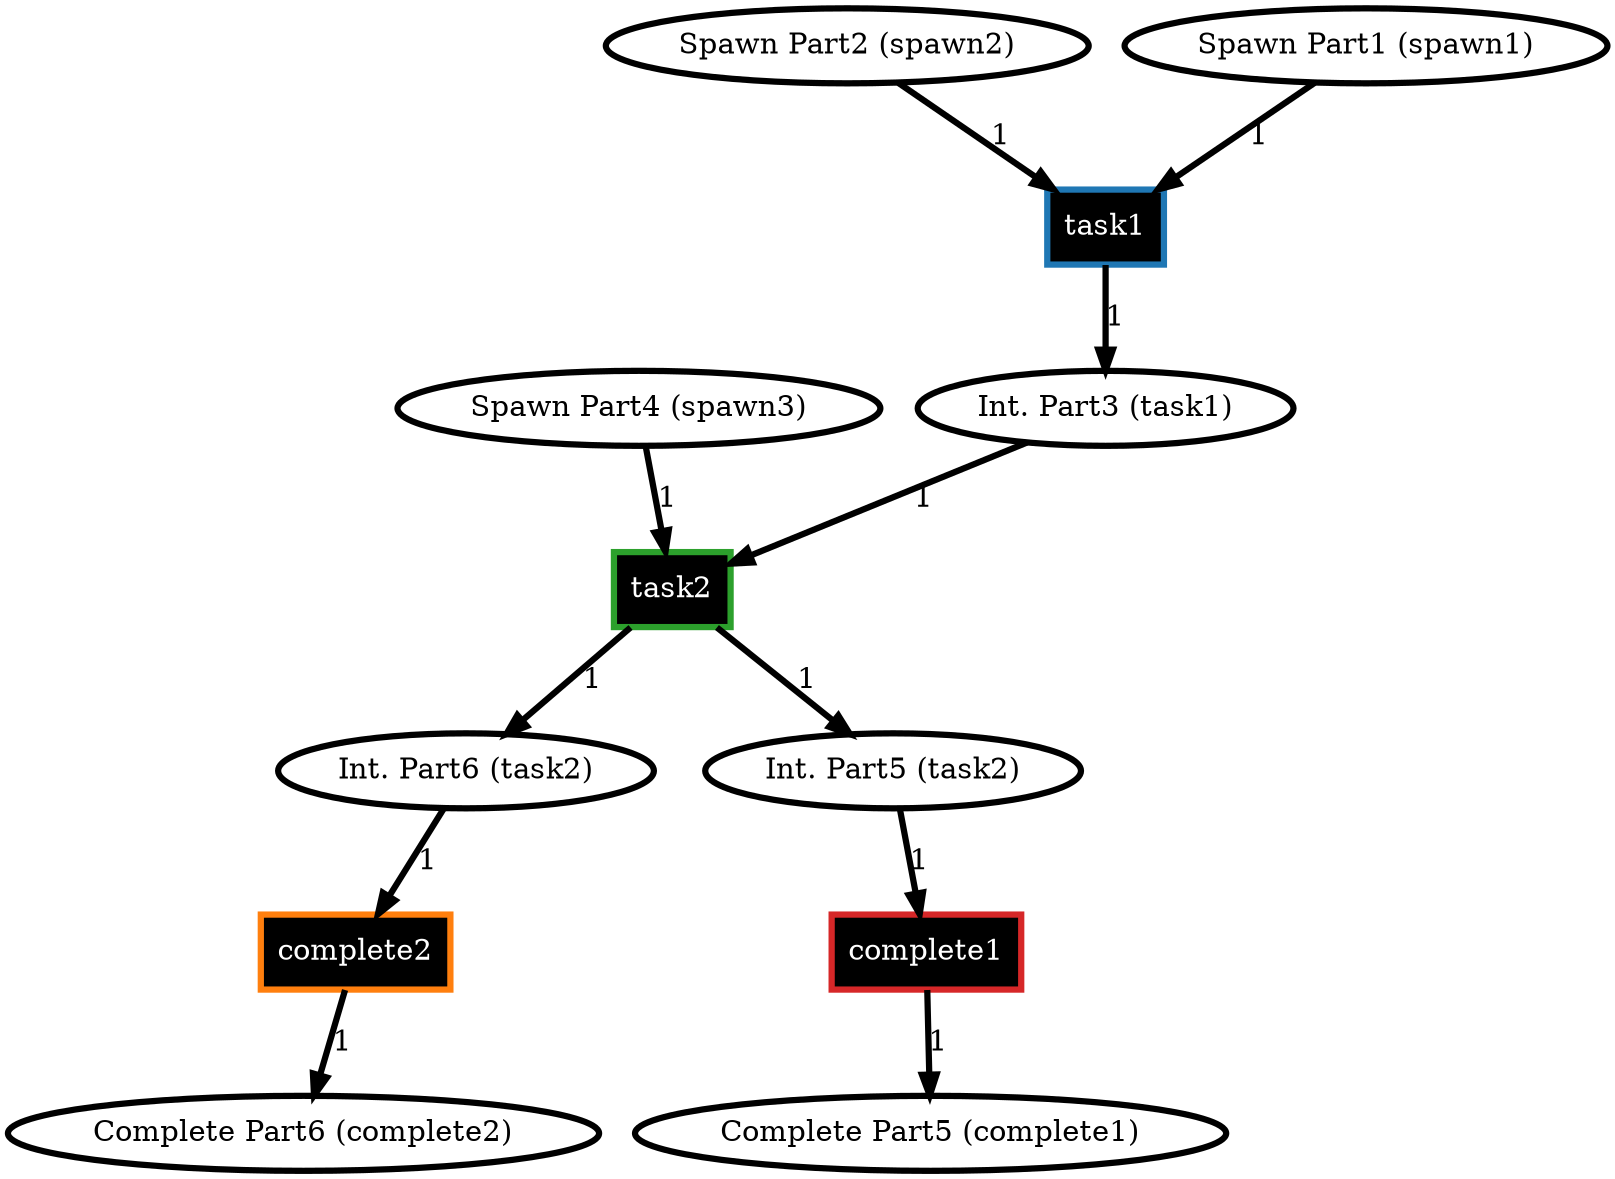 digraph Job_1 {
// Place Int. Part6 (task2)
	207977322566779479179776193103645023769 [label="Int. Part6 (task2)",style=filled,fillcolor="#FFFFFF",penwidth=3];
// Place Spawn Part2 (spawn2)
	63018974869288933728985023870163840710 [label="Spawn Part2 (spawn2)",style=filled,fillcolor="#FFFFFF",penwidth=3];
// Place Spawn Part4 (spawn3)
	184981442229250902479746046818993636492 [label="Spawn Part4 (spawn3)",style=filled,fillcolor="#FFFFFF",penwidth=3];
// Place Complete Part6 (complete2)
	134948607320230549856773499933025651462 [label="Complete Part6 (complete2)",style=filled,fillcolor="#FFFFFF",penwidth=3];
// Place Spawn Part1 (spawn1)
	199868211828822038842688476800673532440 [label="Spawn Part1 (spawn1)",style=filled,fillcolor="#FFFFFF",penwidth=3];
// Place Int. Part3 (task1)
	128816871634388558649222932144743341395 [label="Int. Part3 (task1)",style=filled,fillcolor="#FFFFFF",penwidth=3];
// Place Complete Part5 (complete1)
	301213248837117333074977687146648545557 [label="Complete Part5 (complete1)",style=filled,fillcolor="#FFFFFF",penwidth=3];
// Place Int. Part5 (task2)
	98992170675476233448095949051941850281 [label="Int. Part5 (task2)",style=filled,fillcolor="#FFFFFF",penwidth=3];
// Transition task1
	162387685858903302086683195393881758606 [label="task1",shape=box,style=filled,fillcolor="#000000",fontcolor="#FFFFFF",color="#1F77B4",penwidth=3];
// Transition complete2
	145709053781521827266114712554681845744 [label="complete2",shape=box,style=filled,fillcolor="#000000",fontcolor="#FFFFFF",color="#FF7F0E",penwidth=3];
// Transition task2
	26365149019378388333821904493890224378 [label="task2",shape=box,style=filled,fillcolor="#000000",fontcolor="#FFFFFF",color="#2CA02C",penwidth=3];
// Transition complete1
	289521498187609716337719093244377784723 [label="complete1",shape=box,style=filled,fillcolor="#000000",fontcolor="#FFFFFF",color="#D62728",penwidth=3];
	63018974869288933728985023870163840710 -> 162387685858903302086683195393881758606 [label="1",color="#000000",penwidth=3];
	199868211828822038842688476800673532440 -> 162387685858903302086683195393881758606 [label="1",color="#000000",penwidth=3];
	162387685858903302086683195393881758606 -> 128816871634388558649222932144743341395 [label="1",color="#000000",penwidth=3];
	207977322566779479179776193103645023769 -> 145709053781521827266114712554681845744 [label="1",color="#000000",penwidth=3];
	145709053781521827266114712554681845744 -> 134948607320230549856773499933025651462 [label="1",color="#000000",penwidth=3];
	184981442229250902479746046818993636492 -> 26365149019378388333821904493890224378 [label="1",color="#000000",penwidth=3];
	128816871634388558649222932144743341395 -> 26365149019378388333821904493890224378 [label="1",color="#000000",penwidth=3];
	26365149019378388333821904493890224378 -> 98992170675476233448095949051941850281 [label="1",color="#000000",penwidth=3];
	26365149019378388333821904493890224378 -> 207977322566779479179776193103645023769 [label="1",color="#000000",penwidth=3];
	98992170675476233448095949051941850281 -> 289521498187609716337719093244377784723 [label="1",color="#000000",penwidth=3];
	289521498187609716337719093244377784723 -> 301213248837117333074977687146648545557 [label="1",color="#000000",penwidth=3];
overlap=false
}
